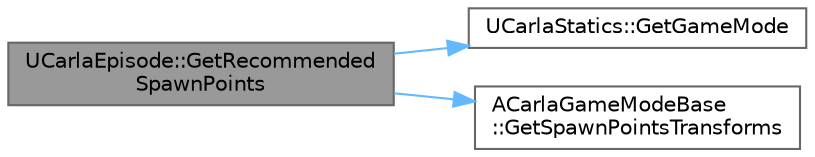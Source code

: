 digraph "UCarlaEpisode::GetRecommendedSpawnPoints"
{
 // INTERACTIVE_SVG=YES
 // LATEX_PDF_SIZE
  bgcolor="transparent";
  edge [fontname=Helvetica,fontsize=10,labelfontname=Helvetica,labelfontsize=10];
  node [fontname=Helvetica,fontsize=10,shape=box,height=0.2,width=0.4];
  rankdir="LR";
  Node1 [id="Node000001",label="UCarlaEpisode::GetRecommended\lSpawnPoints",height=0.2,width=0.4,color="gray40", fillcolor="grey60", style="filled", fontcolor="black",tooltip="Return the list of recommended spawn points for vehicles."];
  Node1 -> Node2 [id="edge1_Node000001_Node000002",color="steelblue1",style="solid",tooltip=" "];
  Node2 [id="Node000002",label="UCarlaStatics::GetGameMode",height=0.2,width=0.4,color="grey40", fillcolor="white", style="filled",URL="$d7/d1e/classUCarlaStatics.html#acf94832c60579b6d161b66447719efbc",tooltip=" "];
  Node1 -> Node3 [id="edge2_Node000001_Node000003",color="steelblue1",style="solid",tooltip=" "];
  Node3 [id="Node000003",label="ACarlaGameModeBase\l::GetSpawnPointsTransforms",height=0.2,width=0.4,color="grey40", fillcolor="white", style="filled",URL="$db/de5/classACarlaGameModeBase.html#a83deac57165f3c0cbd7420b086debde2",tooltip=" "];
}
